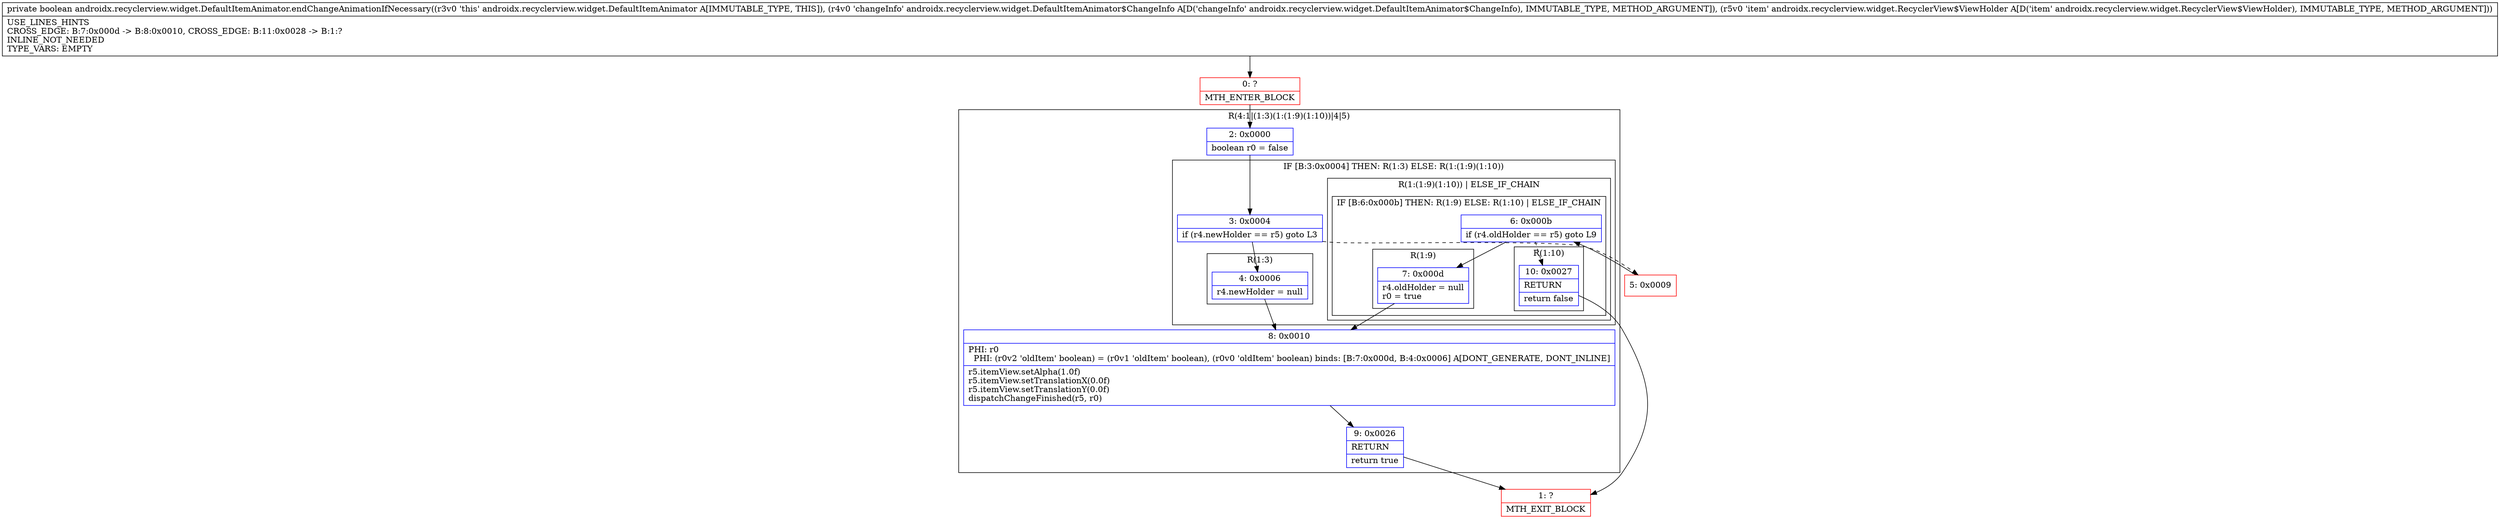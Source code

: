 digraph "CFG forandroidx.recyclerview.widget.DefaultItemAnimator.endChangeAnimationIfNecessary(Landroidx\/recyclerview\/widget\/DefaultItemAnimator$ChangeInfo;Landroidx\/recyclerview\/widget\/RecyclerView$ViewHolder;)Z" {
subgraph cluster_Region_1081724462 {
label = "R(4:1|(1:3)(1:(1:9)(1:10))|4|5)";
node [shape=record,color=blue];
Node_2 [shape=record,label="{2\:\ 0x0000|boolean r0 = false\l}"];
subgraph cluster_IfRegion_1798950928 {
label = "IF [B:3:0x0004] THEN: R(1:3) ELSE: R(1:(1:9)(1:10))";
node [shape=record,color=blue];
Node_3 [shape=record,label="{3\:\ 0x0004|if (r4.newHolder == r5) goto L3\l}"];
subgraph cluster_Region_598676784 {
label = "R(1:3)";
node [shape=record,color=blue];
Node_4 [shape=record,label="{4\:\ 0x0006|r4.newHolder = null\l}"];
}
subgraph cluster_Region_1826100008 {
label = "R(1:(1:9)(1:10)) | ELSE_IF_CHAIN\l";
node [shape=record,color=blue];
subgraph cluster_IfRegion_1838786649 {
label = "IF [B:6:0x000b] THEN: R(1:9) ELSE: R(1:10) | ELSE_IF_CHAIN\l";
node [shape=record,color=blue];
Node_6 [shape=record,label="{6\:\ 0x000b|if (r4.oldHolder == r5) goto L9\l}"];
subgraph cluster_Region_374391071 {
label = "R(1:9)";
node [shape=record,color=blue];
Node_7 [shape=record,label="{7\:\ 0x000d|r4.oldHolder = null\lr0 = true\l}"];
}
subgraph cluster_Region_1208306858 {
label = "R(1:10)";
node [shape=record,color=blue];
Node_10 [shape=record,label="{10\:\ 0x0027|RETURN\l|return false\l}"];
}
}
}
}
Node_8 [shape=record,label="{8\:\ 0x0010|PHI: r0 \l  PHI: (r0v2 'oldItem' boolean) = (r0v1 'oldItem' boolean), (r0v0 'oldItem' boolean) binds: [B:7:0x000d, B:4:0x0006] A[DONT_GENERATE, DONT_INLINE]\l|r5.itemView.setAlpha(1.0f)\lr5.itemView.setTranslationX(0.0f)\lr5.itemView.setTranslationY(0.0f)\ldispatchChangeFinished(r5, r0)\l}"];
Node_9 [shape=record,label="{9\:\ 0x0026|RETURN\l|return true\l}"];
}
Node_0 [shape=record,color=red,label="{0\:\ ?|MTH_ENTER_BLOCK\l}"];
Node_1 [shape=record,color=red,label="{1\:\ ?|MTH_EXIT_BLOCK\l}"];
Node_5 [shape=record,color=red,label="{5\:\ 0x0009}"];
MethodNode[shape=record,label="{private boolean androidx.recyclerview.widget.DefaultItemAnimator.endChangeAnimationIfNecessary((r3v0 'this' androidx.recyclerview.widget.DefaultItemAnimator A[IMMUTABLE_TYPE, THIS]), (r4v0 'changeInfo' androidx.recyclerview.widget.DefaultItemAnimator$ChangeInfo A[D('changeInfo' androidx.recyclerview.widget.DefaultItemAnimator$ChangeInfo), IMMUTABLE_TYPE, METHOD_ARGUMENT]), (r5v0 'item' androidx.recyclerview.widget.RecyclerView$ViewHolder A[D('item' androidx.recyclerview.widget.RecyclerView$ViewHolder), IMMUTABLE_TYPE, METHOD_ARGUMENT]))  | USE_LINES_HINTS\lCROSS_EDGE: B:7:0x000d \-\> B:8:0x0010, CROSS_EDGE: B:11:0x0028 \-\> B:1:?\lINLINE_NOT_NEEDED\lTYPE_VARS: EMPTY\l}"];
MethodNode -> Node_0;Node_2 -> Node_3;
Node_3 -> Node_4;
Node_3 -> Node_5[style=dashed];
Node_4 -> Node_8;
Node_6 -> Node_7;
Node_6 -> Node_10[style=dashed];
Node_7 -> Node_8;
Node_10 -> Node_1;
Node_8 -> Node_9;
Node_9 -> Node_1;
Node_0 -> Node_2;
Node_5 -> Node_6;
}

